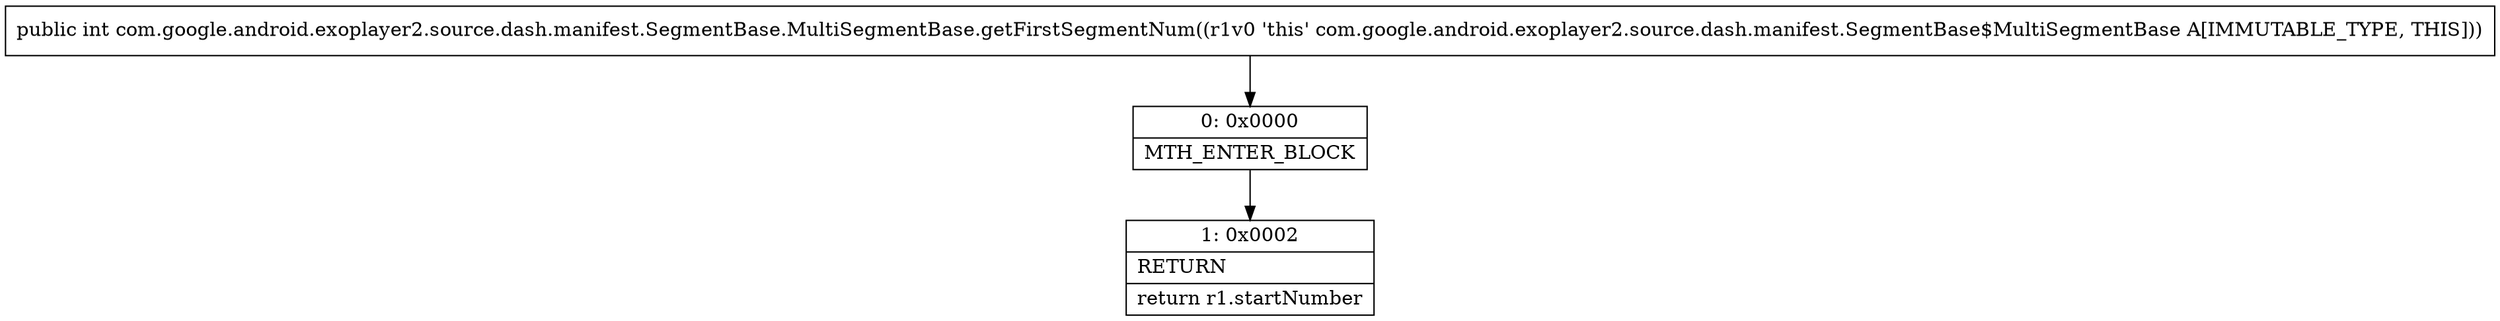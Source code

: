 digraph "CFG forcom.google.android.exoplayer2.source.dash.manifest.SegmentBase.MultiSegmentBase.getFirstSegmentNum()I" {
Node_0 [shape=record,label="{0\:\ 0x0000|MTH_ENTER_BLOCK\l}"];
Node_1 [shape=record,label="{1\:\ 0x0002|RETURN\l|return r1.startNumber\l}"];
MethodNode[shape=record,label="{public int com.google.android.exoplayer2.source.dash.manifest.SegmentBase.MultiSegmentBase.getFirstSegmentNum((r1v0 'this' com.google.android.exoplayer2.source.dash.manifest.SegmentBase$MultiSegmentBase A[IMMUTABLE_TYPE, THIS])) }"];
MethodNode -> Node_0;
Node_0 -> Node_1;
}

